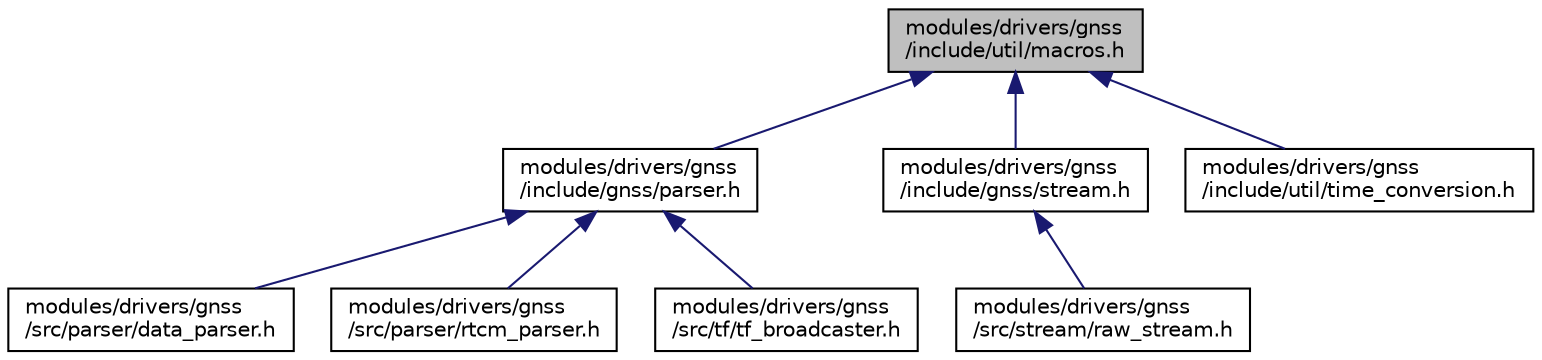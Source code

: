digraph "modules/drivers/gnss/include/util/macros.h"
{
  edge [fontname="Helvetica",fontsize="10",labelfontname="Helvetica",labelfontsize="10"];
  node [fontname="Helvetica",fontsize="10",shape=record];
  Node1 [label="modules/drivers/gnss\l/include/util/macros.h",height=0.2,width=0.4,color="black", fillcolor="grey75", style="filled" fontcolor="black"];
  Node1 -> Node2 [dir="back",color="midnightblue",fontsize="10",style="solid",fontname="Helvetica"];
  Node2 [label="modules/drivers/gnss\l/include/gnss/parser.h",height=0.2,width=0.4,color="black", fillcolor="white", style="filled",URL="$parser_8h.html"];
  Node2 -> Node3 [dir="back",color="midnightblue",fontsize="10",style="solid",fontname="Helvetica"];
  Node3 [label="modules/drivers/gnss\l/src/parser/data_parser.h",height=0.2,width=0.4,color="black", fillcolor="white", style="filled",URL="$data__parser_8h.html"];
  Node2 -> Node4 [dir="back",color="midnightblue",fontsize="10",style="solid",fontname="Helvetica"];
  Node4 [label="modules/drivers/gnss\l/src/parser/rtcm_parser.h",height=0.2,width=0.4,color="black", fillcolor="white", style="filled",URL="$rtcm__parser_8h.html"];
  Node2 -> Node5 [dir="back",color="midnightblue",fontsize="10",style="solid",fontname="Helvetica"];
  Node5 [label="modules/drivers/gnss\l/src/tf/tf_broadcaster.h",height=0.2,width=0.4,color="black", fillcolor="white", style="filled",URL="$tf__broadcaster_8h.html"];
  Node1 -> Node6 [dir="back",color="midnightblue",fontsize="10",style="solid",fontname="Helvetica"];
  Node6 [label="modules/drivers/gnss\l/include/gnss/stream.h",height=0.2,width=0.4,color="black", fillcolor="white", style="filled",URL="$stream_8h.html"];
  Node6 -> Node7 [dir="back",color="midnightblue",fontsize="10",style="solid",fontname="Helvetica"];
  Node7 [label="modules/drivers/gnss\l/src/stream/raw_stream.h",height=0.2,width=0.4,color="black", fillcolor="white", style="filled",URL="$raw__stream_8h.html"];
  Node1 -> Node8 [dir="back",color="midnightblue",fontsize="10",style="solid",fontname="Helvetica"];
  Node8 [label="modules/drivers/gnss\l/include/util/time_conversion.h",height=0.2,width=0.4,color="black", fillcolor="white", style="filled",URL="$time__conversion_8h.html"];
}
